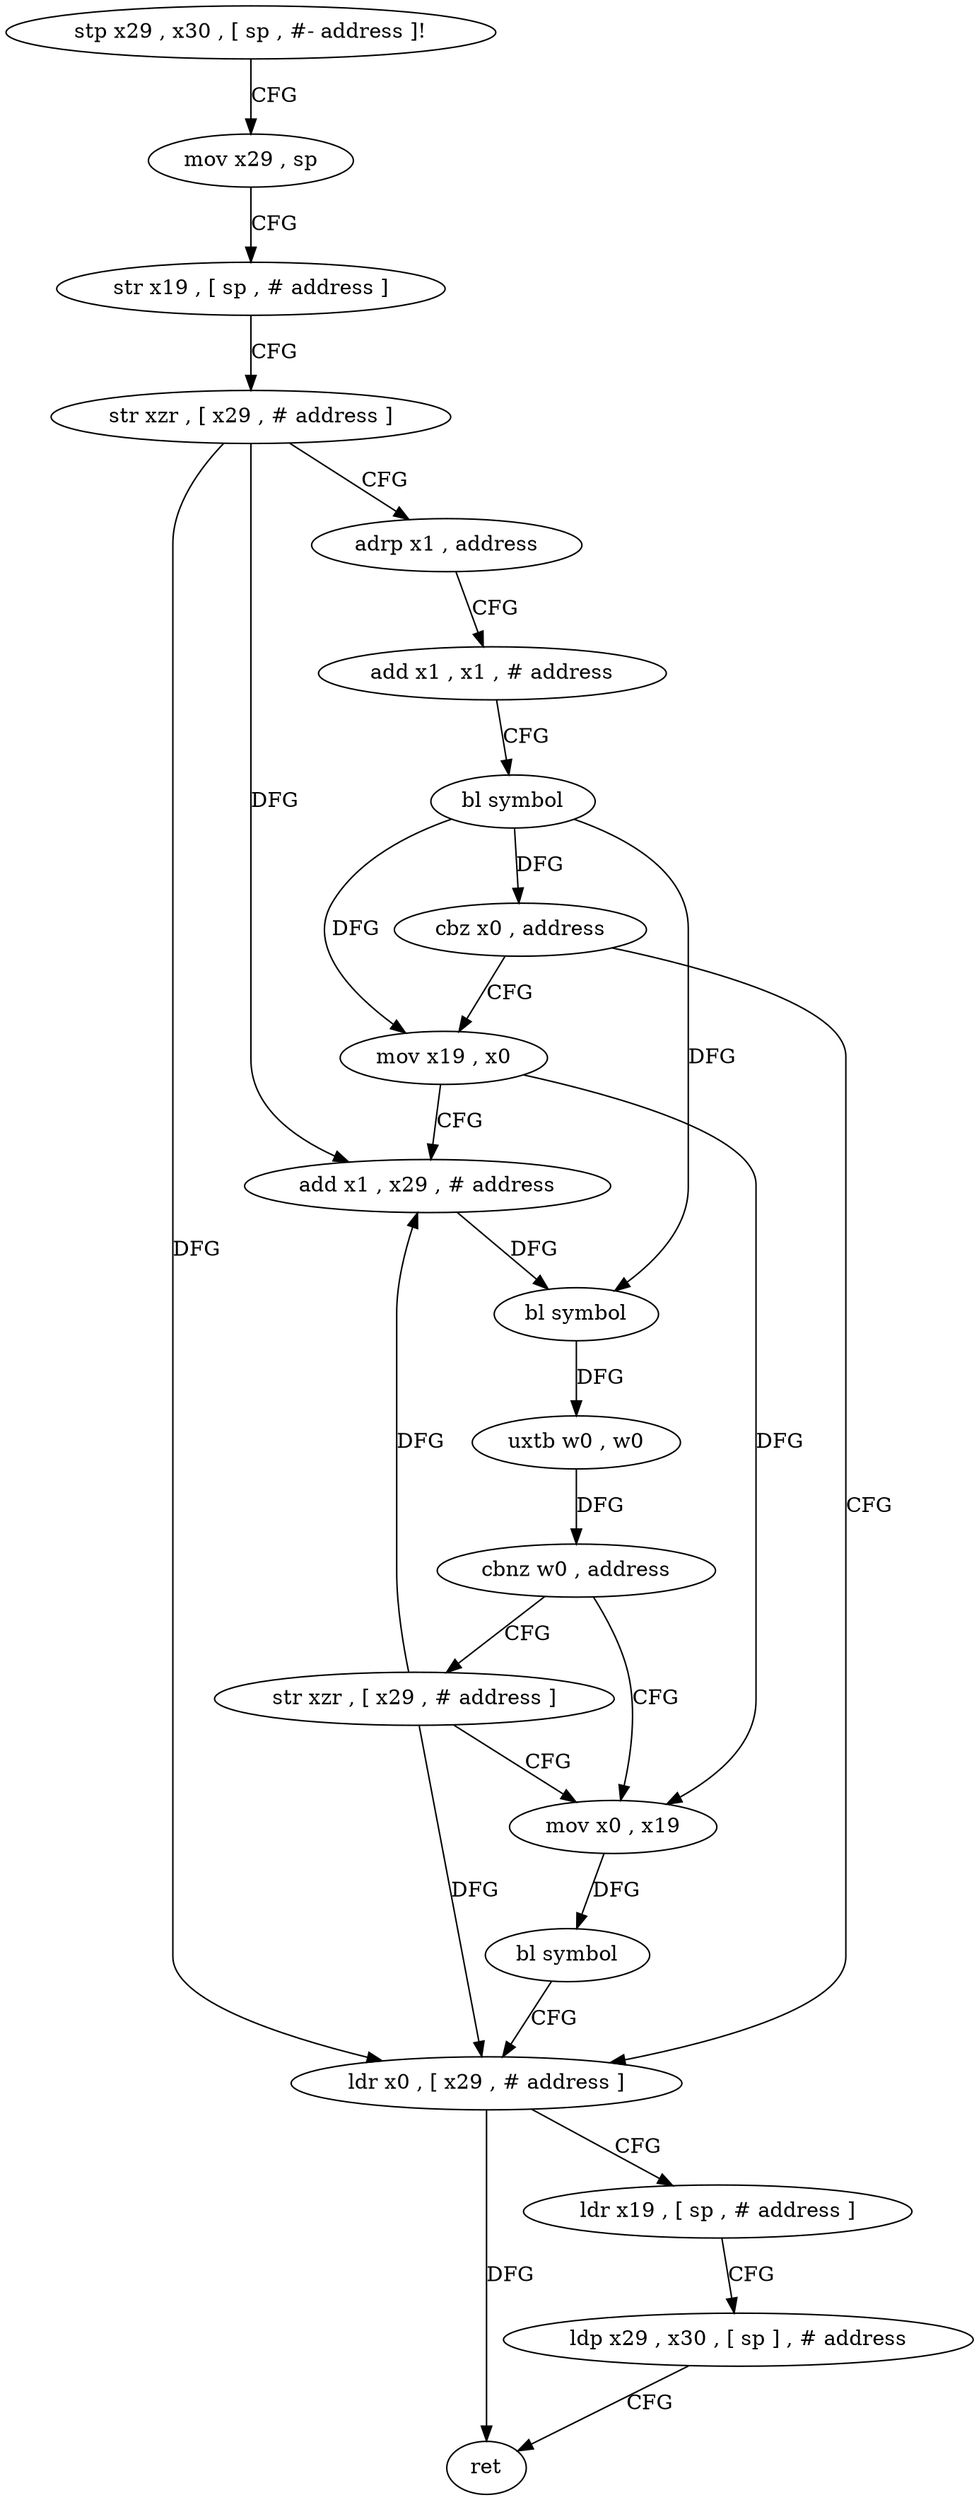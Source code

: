 digraph "func" {
"106608" [label = "stp x29 , x30 , [ sp , #- address ]!" ]
"106612" [label = "mov x29 , sp" ]
"106616" [label = "str x19 , [ sp , # address ]" ]
"106620" [label = "str xzr , [ x29 , # address ]" ]
"106624" [label = "adrp x1 , address" ]
"106628" [label = "add x1 , x1 , # address" ]
"106632" [label = "bl symbol" ]
"106636" [label = "cbz x0 , address" ]
"106672" [label = "ldr x0 , [ x29 , # address ]" ]
"106640" [label = "mov x19 , x0" ]
"106676" [label = "ldr x19 , [ sp , # address ]" ]
"106680" [label = "ldp x29 , x30 , [ sp ] , # address" ]
"106684" [label = "ret" ]
"106644" [label = "add x1 , x29 , # address" ]
"106648" [label = "bl symbol" ]
"106652" [label = "uxtb w0 , w0" ]
"106656" [label = "cbnz w0 , address" ]
"106664" [label = "mov x0 , x19" ]
"106660" [label = "str xzr , [ x29 , # address ]" ]
"106668" [label = "bl symbol" ]
"106608" -> "106612" [ label = "CFG" ]
"106612" -> "106616" [ label = "CFG" ]
"106616" -> "106620" [ label = "CFG" ]
"106620" -> "106624" [ label = "CFG" ]
"106620" -> "106672" [ label = "DFG" ]
"106620" -> "106644" [ label = "DFG" ]
"106624" -> "106628" [ label = "CFG" ]
"106628" -> "106632" [ label = "CFG" ]
"106632" -> "106636" [ label = "DFG" ]
"106632" -> "106640" [ label = "DFG" ]
"106632" -> "106648" [ label = "DFG" ]
"106636" -> "106672" [ label = "CFG" ]
"106636" -> "106640" [ label = "CFG" ]
"106672" -> "106676" [ label = "CFG" ]
"106672" -> "106684" [ label = "DFG" ]
"106640" -> "106644" [ label = "CFG" ]
"106640" -> "106664" [ label = "DFG" ]
"106676" -> "106680" [ label = "CFG" ]
"106680" -> "106684" [ label = "CFG" ]
"106644" -> "106648" [ label = "DFG" ]
"106648" -> "106652" [ label = "DFG" ]
"106652" -> "106656" [ label = "DFG" ]
"106656" -> "106664" [ label = "CFG" ]
"106656" -> "106660" [ label = "CFG" ]
"106664" -> "106668" [ label = "DFG" ]
"106660" -> "106664" [ label = "CFG" ]
"106660" -> "106672" [ label = "DFG" ]
"106660" -> "106644" [ label = "DFG" ]
"106668" -> "106672" [ label = "CFG" ]
}
